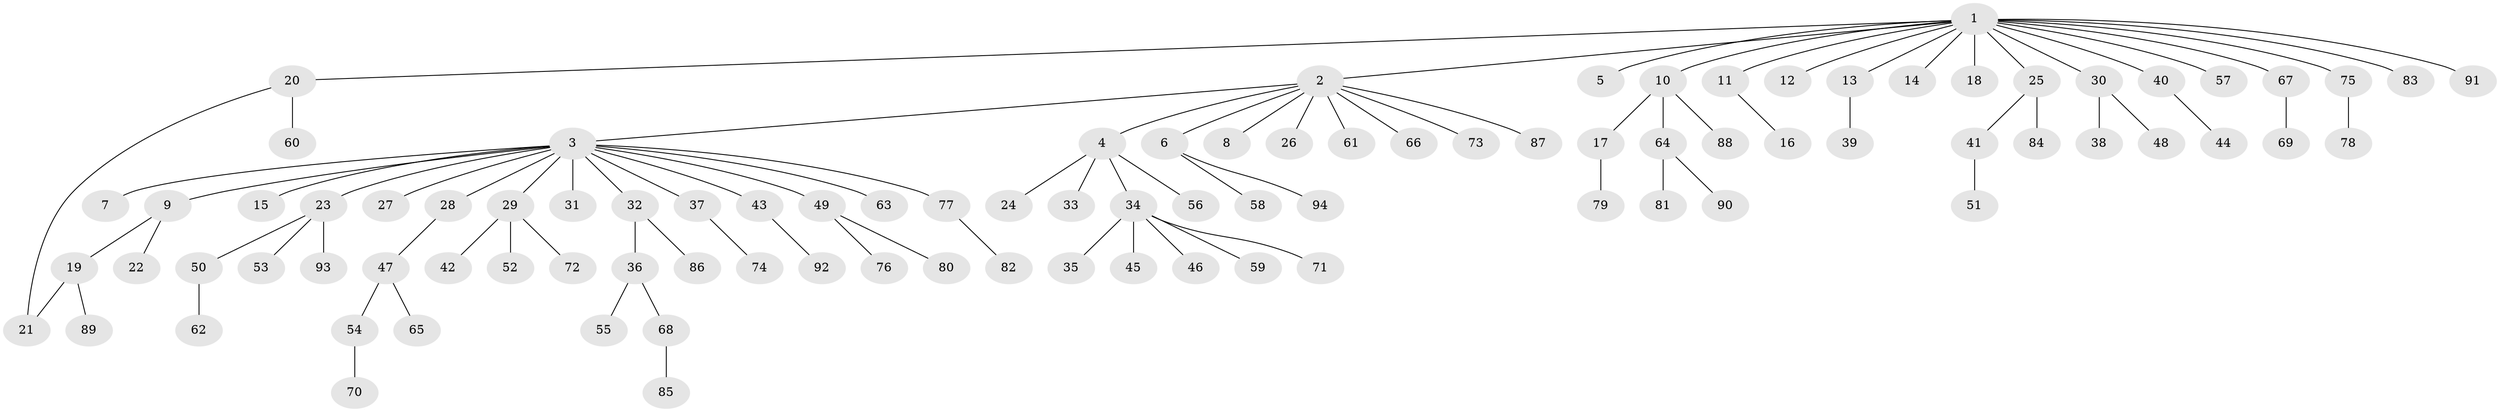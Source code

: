 // Generated by graph-tools (version 1.1) at 2025/26/03/09/25 03:26:07]
// undirected, 94 vertices, 94 edges
graph export_dot {
graph [start="1"]
  node [color=gray90,style=filled];
  1;
  2;
  3;
  4;
  5;
  6;
  7;
  8;
  9;
  10;
  11;
  12;
  13;
  14;
  15;
  16;
  17;
  18;
  19;
  20;
  21;
  22;
  23;
  24;
  25;
  26;
  27;
  28;
  29;
  30;
  31;
  32;
  33;
  34;
  35;
  36;
  37;
  38;
  39;
  40;
  41;
  42;
  43;
  44;
  45;
  46;
  47;
  48;
  49;
  50;
  51;
  52;
  53;
  54;
  55;
  56;
  57;
  58;
  59;
  60;
  61;
  62;
  63;
  64;
  65;
  66;
  67;
  68;
  69;
  70;
  71;
  72;
  73;
  74;
  75;
  76;
  77;
  78;
  79;
  80;
  81;
  82;
  83;
  84;
  85;
  86;
  87;
  88;
  89;
  90;
  91;
  92;
  93;
  94;
  1 -- 2;
  1 -- 5;
  1 -- 10;
  1 -- 11;
  1 -- 12;
  1 -- 13;
  1 -- 14;
  1 -- 18;
  1 -- 20;
  1 -- 25;
  1 -- 30;
  1 -- 40;
  1 -- 57;
  1 -- 67;
  1 -- 75;
  1 -- 83;
  1 -- 91;
  2 -- 3;
  2 -- 4;
  2 -- 6;
  2 -- 8;
  2 -- 26;
  2 -- 61;
  2 -- 66;
  2 -- 73;
  2 -- 87;
  3 -- 7;
  3 -- 9;
  3 -- 15;
  3 -- 23;
  3 -- 27;
  3 -- 28;
  3 -- 29;
  3 -- 31;
  3 -- 32;
  3 -- 37;
  3 -- 43;
  3 -- 49;
  3 -- 63;
  3 -- 77;
  4 -- 24;
  4 -- 33;
  4 -- 34;
  4 -- 56;
  6 -- 58;
  6 -- 94;
  9 -- 19;
  9 -- 22;
  10 -- 17;
  10 -- 64;
  10 -- 88;
  11 -- 16;
  13 -- 39;
  17 -- 79;
  19 -- 21;
  19 -- 89;
  20 -- 21;
  20 -- 60;
  23 -- 50;
  23 -- 53;
  23 -- 93;
  25 -- 41;
  25 -- 84;
  28 -- 47;
  29 -- 42;
  29 -- 52;
  29 -- 72;
  30 -- 38;
  30 -- 48;
  32 -- 36;
  32 -- 86;
  34 -- 35;
  34 -- 45;
  34 -- 46;
  34 -- 59;
  34 -- 71;
  36 -- 55;
  36 -- 68;
  37 -- 74;
  40 -- 44;
  41 -- 51;
  43 -- 92;
  47 -- 54;
  47 -- 65;
  49 -- 76;
  49 -- 80;
  50 -- 62;
  54 -- 70;
  64 -- 81;
  64 -- 90;
  67 -- 69;
  68 -- 85;
  75 -- 78;
  77 -- 82;
}
